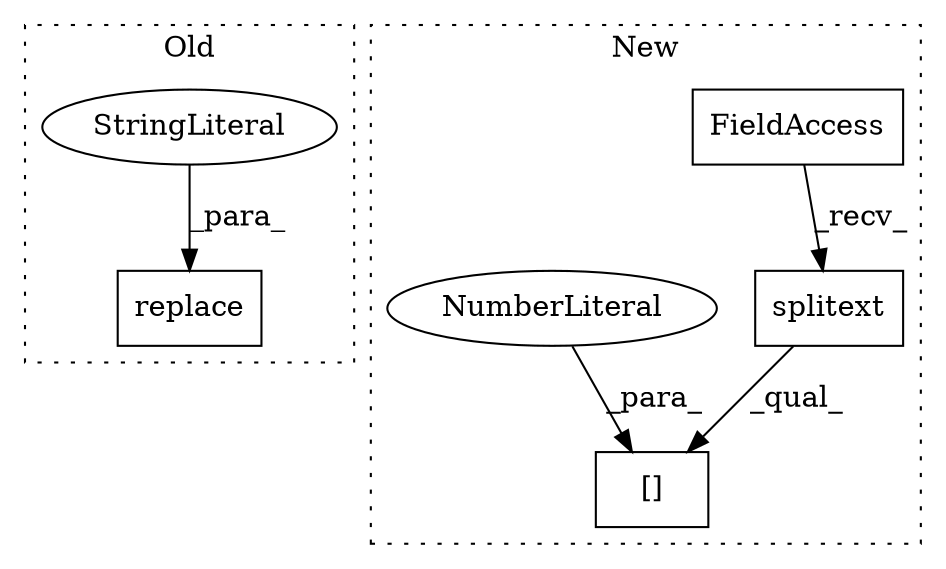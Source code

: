 digraph G {
subgraph cluster0 {
1 [label="replace" a="32" s="1753,1773" l="8,1" shape="box"];
3 [label="StringLiteral" a="45" s="1767" l="6" shape="ellipse"];
label = "Old";
style="dotted";
}
subgraph cluster1 {
2 [label="splitext" a="32" s="1735,1752" l="9,1" shape="box"];
4 [label="FieldAccess" a="22" s="1727" l="7" shape="box"];
5 [label="[]" a="2" s="1727,1755" l="27,1" shape="box"];
6 [label="NumberLiteral" a="34" s="1754" l="1" shape="ellipse"];
label = "New";
style="dotted";
}
2 -> 5 [label="_qual_"];
3 -> 1 [label="_para_"];
4 -> 2 [label="_recv_"];
6 -> 5 [label="_para_"];
}
